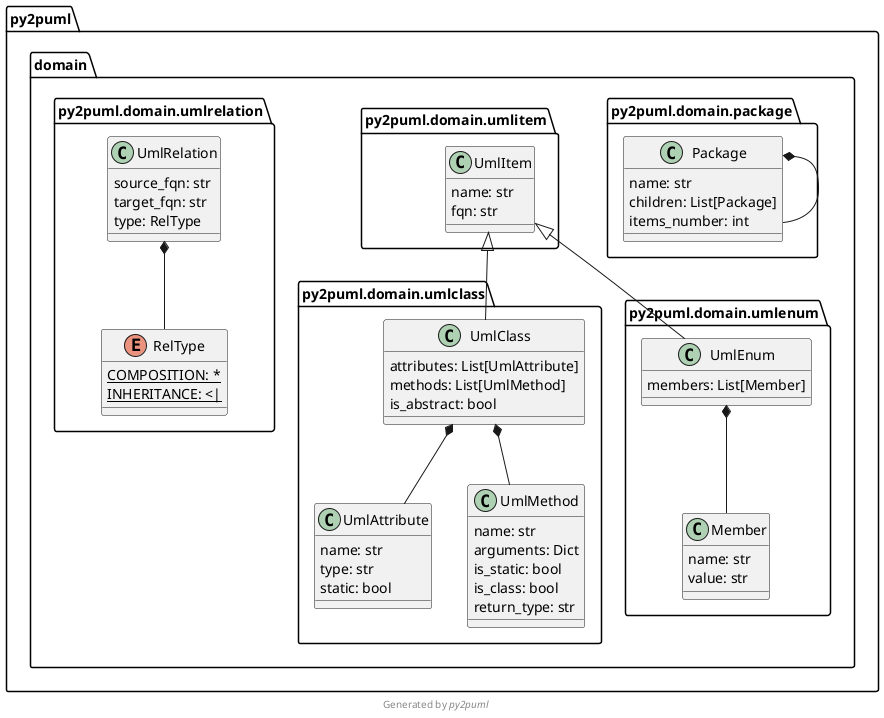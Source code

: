 @startuml py2puml.domain
namespace py2puml.domain {
  namespace package {}
  namespace umlclass {}
  namespace umlitem {}
  namespace umlenum {}
  namespace umlrelation {}
}
class py2puml.domain.package.Package {
  name: str
  children: List[Package]
  items_number: int
}
class py2puml.domain.umlclass.UmlAttribute {
  name: str
  type: str
  static: bool
}
class py2puml.domain.umlclass.UmlClass {
  attributes: List[UmlAttribute]
  methods: List[UmlMethod]
  is_abstract: bool
}
class py2puml.domain.umlitem.UmlItem {
  name: str
  fqn: str
}
class py2puml.domain.umlclass.UmlMethod {
  name: str
  arguments: Dict
  is_static: bool
  is_class: bool
  return_type: str
}
class py2puml.domain.umlenum.Member {
  name: str
  value: str
}
class py2puml.domain.umlenum.UmlEnum {
  members: List[Member]
}
enum py2puml.domain.umlrelation.RelType {
  COMPOSITION: * {static}
  INHERITANCE: <| {static}
}
class py2puml.domain.umlrelation.UmlRelation {
  source_fqn: str
  target_fqn: str
  type: RelType
}
py2puml.domain.package.Package *-- py2puml.domain.package.Package
py2puml.domain.umlclass.UmlClass *-- py2puml.domain.umlclass.UmlAttribute
py2puml.domain.umlclass.UmlClass *-- py2puml.domain.umlclass.UmlMethod
py2puml.domain.umlitem.UmlItem <|-- py2puml.domain.umlclass.UmlClass
py2puml.domain.umlenum.UmlEnum *-- py2puml.domain.umlenum.Member
py2puml.domain.umlitem.UmlItem <|-- py2puml.domain.umlenum.UmlEnum
py2puml.domain.umlrelation.UmlRelation *-- py2puml.domain.umlrelation.RelType
footer Generated by //py2puml//
@enduml
